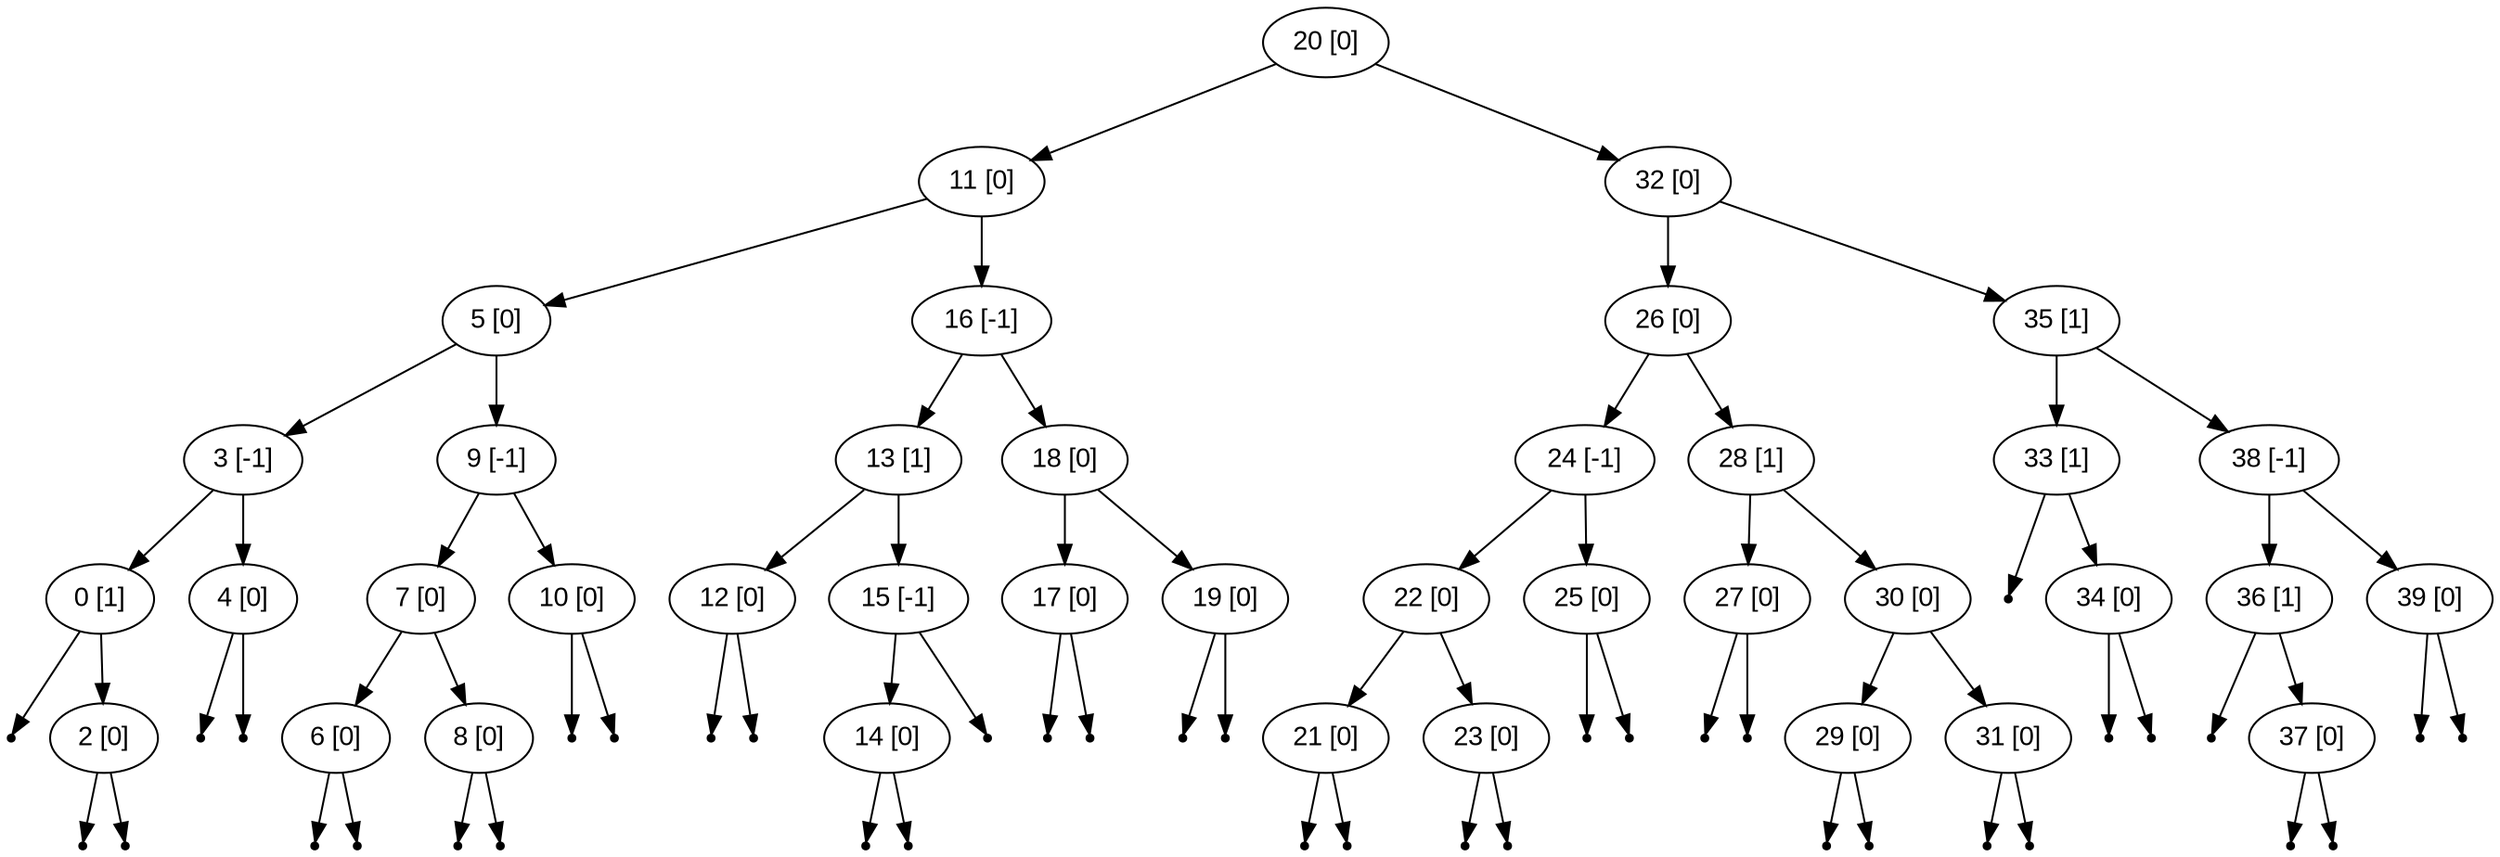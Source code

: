 digraph BST {
    node [fontname="Arial"];
    "20 [0]" -> "11 [0]";
    "20 [0]" -> "32 [0]";
    "11 [0]" -> "5 [0]";
    "11 [0]" -> "16 [-1]";
    "5 [0]" -> "3 [-1]";
    "5 [0]" -> "9 [-1]";
    "3 [-1]" -> "0 [1]";
    "3 [-1]" -> "4 [0]";
    null1 [shape=point];
    "0 [1]" -> "null1"
    "0 [1]" -> "2 [0]";
    null2 [shape=point];
    "2 [0]" -> "null2"
    null3 [shape=point];
    "2 [0]" -> "null3"
    null4 [shape=point];
    "4 [0]" -> "null4"
    null5 [shape=point];
    "4 [0]" -> "null5"
    "9 [-1]" -> "7 [0]";
    "9 [-1]" -> "10 [0]";
    "7 [0]" -> "6 [0]";
    "7 [0]" -> "8 [0]";
    null6 [shape=point];
    "6 [0]" -> "null6"
    null7 [shape=point];
    "6 [0]" -> "null7"
    null8 [shape=point];
    "8 [0]" -> "null8"
    null9 [shape=point];
    "8 [0]" -> "null9"
    null10 [shape=point];
    "10 [0]" -> "null10"
    null11 [shape=point];
    "10 [0]" -> "null11"
    "16 [-1]" -> "13 [1]";
    "16 [-1]" -> "18 [0]";
    "13 [1]" -> "12 [0]";
    "13 [1]" -> "15 [-1]";
    null12 [shape=point];
    "12 [0]" -> "null12"
    null13 [shape=point];
    "12 [0]" -> "null13"
    "15 [-1]" -> "14 [0]";
    null14 [shape=point];
    "15 [-1]" -> "null14"
    null15 [shape=point];
    "14 [0]" -> "null15"
    null16 [shape=point];
    "14 [0]" -> "null16"
    "18 [0]" -> "17 [0]";
    "18 [0]" -> "19 [0]";
    null17 [shape=point];
    "17 [0]" -> "null17"
    null18 [shape=point];
    "17 [0]" -> "null18"
    null19 [shape=point];
    "19 [0]" -> "null19"
    null20 [shape=point];
    "19 [0]" -> "null20"
    "32 [0]" -> "26 [0]";
    "32 [0]" -> "35 [1]";
    "26 [0]" -> "24 [-1]";
    "26 [0]" -> "28 [1]";
    "24 [-1]" -> "22 [0]";
    "24 [-1]" -> "25 [0]";
    "22 [0]" -> "21 [0]";
    "22 [0]" -> "23 [0]";
    null21 [shape=point];
    "21 [0]" -> "null21"
    null22 [shape=point];
    "21 [0]" -> "null22"
    null23 [shape=point];
    "23 [0]" -> "null23"
    null24 [shape=point];
    "23 [0]" -> "null24"
    null25 [shape=point];
    "25 [0]" -> "null25"
    null26 [shape=point];
    "25 [0]" -> "null26"
    "28 [1]" -> "27 [0]";
    "28 [1]" -> "30 [0]";
    null27 [shape=point];
    "27 [0]" -> "null27"
    null28 [shape=point];
    "27 [0]" -> "null28"
    "30 [0]" -> "29 [0]";
    "30 [0]" -> "31 [0]";
    null29 [shape=point];
    "29 [0]" -> "null29"
    null30 [shape=point];
    "29 [0]" -> "null30"
    null31 [shape=point];
    "31 [0]" -> "null31"
    null32 [shape=point];
    "31 [0]" -> "null32"
    "35 [1]" -> "33 [1]";
    "35 [1]" -> "38 [-1]";
    null33 [shape=point];
    "33 [1]" -> "null33"
    "33 [1]" -> "34 [0]";
    null34 [shape=point];
    "34 [0]" -> "null34"
    null35 [shape=point];
    "34 [0]" -> "null35"
    "38 [-1]" -> "36 [1]";
    "38 [-1]" -> "39 [0]";
    null36 [shape=point];
    "36 [1]" -> "null36"
    "36 [1]" -> "37 [0]";
    null37 [shape=point];
    "37 [0]" -> "null37"
    null38 [shape=point];
    "37 [0]" -> "null38"
    null39 [shape=point];
    "39 [0]" -> "null39"
    null40 [shape=point];
    "39 [0]" -> "null40"
}
